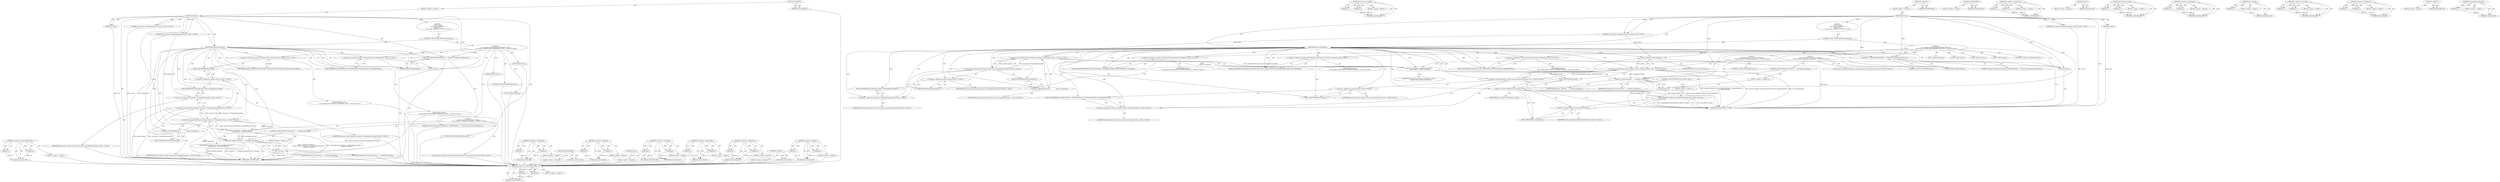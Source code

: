 digraph "SuspendRenderViewHost" {
vulnerable_97 [label=<(METHOD,&lt;operator&gt;.indirectFieldAccess)>];
vulnerable_98 [label=<(PARAM,p1)>];
vulnerable_99 [label=<(PARAM,p2)>];
vulnerable_100 [label=<(BLOCK,&lt;empty&gt;,&lt;empty&gt;)>];
vulnerable_101 [label=<(METHOD_RETURN,ANY)>];
vulnerable_6 [label=<(METHOD,&lt;global&gt;)<SUB>1</SUB>>];
vulnerable_7 [label=<(BLOCK,&lt;empty&gt;,&lt;empty&gt;)<SUB>1</SUB>>];
vulnerable_8 [label=<(METHOD,Observe)<SUB>1</SUB>>];
vulnerable_9 [label=<(PARAM,int type)<SUB>1</SUB>>];
vulnerable_10 [label="<(PARAM,const content::NotificationSource&amp; source)<SUB>2</SUB>>"];
vulnerable_11 [label="<(PARAM,const content::NotificationDetails&amp; details)<SUB>3</SUB>>"];
vulnerable_12 [label="<(BLOCK,{
   switch (type) {
     case chrome::NOTIFICA...,{
   switch (type) {
     case chrome::NOTIFICA...)<SUB>3</SUB>>"];
vulnerable_13 [label=<(CONTROL_STRUCTURE,SWITCH,switch(type))<SUB>4</SUB>>];
vulnerable_14 [label=<(IDENTIFIER,type,switch(type))<SUB>4</SUB>>];
vulnerable_15 [label="<(BLOCK,{
     case chrome::NOTIFICATION_EXTENSION_UNLO...,{
     case chrome::NOTIFICATION_EXTENSION_UNLO...)<SUB>4</SUB>>"];
vulnerable_16 [label=<(JUMP_TARGET,case)<SUB>5</SUB>>];
vulnerable_17 [label="<(&lt;operator&gt;.fieldAccess,chrome::NOTIFICATION_EXTENSION_UNLOADED)<SUB>5</SUB>>"];
vulnerable_18 [label="<(IDENTIFIER,chrome,{
     case chrome::NOTIFICATION_EXTENSION_UNLO...)<SUB>5</SUB>>"];
vulnerable_19 [label=<(FIELD_IDENTIFIER,NOTIFICATION_EXTENSION_UNLOADED,NOTIFICATION_EXTENSION_UNLOADED)<SUB>5</SUB>>];
vulnerable_20 [label="<(BLOCK,{
       const extensions::Extension* unloaded_...,{
       const extensions::Extension* unloaded_...)<SUB>5</SUB>>"];
vulnerable_21 [label="<(LOCAL,const extensions.Extension* unloaded_extension: extensions.Extension*)<SUB>6</SUB>>"];
vulnerable_22 [label="<(&lt;operator&gt;.assignment,* unloaded_extension =
           content::Deta...)<SUB>6</SUB>>"];
vulnerable_23 [label="<(IDENTIFIER,unloaded_extension,* unloaded_extension =
           content::Deta...)<SUB>6</SUB>>"];
vulnerable_24 [label="<(&lt;operator&gt;.greaterThan,content::Details&lt;extensions::UnloadedExtensionI...)<SUB>7</SUB>>"];
vulnerable_25 [label="<(&lt;operator&gt;.lessThan,content::Details&lt;extensions::UnloadedExtensionInfo)<SUB>7</SUB>>"];
vulnerable_26 [label="<(&lt;operator&gt;.fieldAccess,content::Details)<SUB>7</SUB>>"];
vulnerable_27 [label="<(IDENTIFIER,content,content::Details&lt;extensions::UnloadedExtensionInfo)<SUB>7</SUB>>"];
vulnerable_28 [label=<(FIELD_IDENTIFIER,Details,Details)<SUB>7</SUB>>];
vulnerable_29 [label="<(&lt;operator&gt;.fieldAccess,extensions::UnloadedExtensionInfo)<SUB>7</SUB>>"];
vulnerable_30 [label="<(IDENTIFIER,extensions,content::Details&lt;extensions::UnloadedExtensionInfo)<SUB>7</SUB>>"];
vulnerable_31 [label=<(FIELD_IDENTIFIER,UnloadedExtensionInfo,UnloadedExtensionInfo)<SUB>7</SUB>>];
vulnerable_32 [label=<(&lt;operator&gt;.indirectFieldAccess,(
              details)-&gt;extension)<SUB>7</SUB>>];
vulnerable_33 [label="<(IDENTIFIER,details,content::Details&lt;extensions::UnloadedExtensionI...)<SUB>8</SUB>>"];
vulnerable_34 [label=<(FIELD_IDENTIFIER,extension,extension)<SUB>7</SUB>>];
vulnerable_35 [label=<(CONTROL_STRUCTURE,IF,if (extension_ == unloaded_extension))<SUB>9</SUB>>];
vulnerable_36 [label=<(&lt;operator&gt;.equals,extension_ == unloaded_extension)<SUB>9</SUB>>];
vulnerable_37 [label=<(IDENTIFIER,extension_,extension_ == unloaded_extension)<SUB>9</SUB>>];
vulnerable_38 [label=<(IDENTIFIER,unloaded_extension,extension_ == unloaded_extension)<SUB>9</SUB>>];
vulnerable_39 [label=<(BLOCK,&lt;empty&gt;,&lt;empty&gt;)<SUB>10</SUB>>];
vulnerable_40 [label=<(Close,Close())<SUB>10</SUB>>];
vulnerable_41 [label=<(CONTROL_STRUCTURE,BREAK,break;)<SUB>11</SUB>>];
vulnerable_42 [label=<(JUMP_TARGET,case)<SUB>13</SUB>>];
vulnerable_43 [label="<(&lt;operator&gt;.fieldAccess,content::NOTIFICATION_APP_TERMINATING)<SUB>13</SUB>>"];
vulnerable_44 [label="<(IDENTIFIER,content,{
     case chrome::NOTIFICATION_EXTENSION_UNLO...)<SUB>13</SUB>>"];
vulnerable_45 [label=<(FIELD_IDENTIFIER,NOTIFICATION_APP_TERMINATING,NOTIFICATION_APP_TERMINATING)<SUB>13</SUB>>];
vulnerable_46 [label=<(Close,Close())<SUB>14</SUB>>];
vulnerable_47 [label=<(CONTROL_STRUCTURE,BREAK,break;)<SUB>15</SUB>>];
vulnerable_48 [label=<(JUMP_TARGET,default)<SUB>16</SUB>>];
vulnerable_49 [label=<(&lt;operator&gt;.shiftLeft,NOTREACHED() &lt;&lt; &quot;Received unexpected notification&quot;)<SUB>17</SUB>>];
vulnerable_50 [label=<(NOTREACHED,NOTREACHED())<SUB>17</SUB>>];
vulnerable_51 [label=<(LITERAL,&quot;Received unexpected notification&quot;,NOTREACHED() &lt;&lt; &quot;Received unexpected notification&quot;)<SUB>17</SUB>>];
vulnerable_52 [label=<(METHOD_RETURN,void)<SUB>1</SUB>>];
vulnerable_54 [label=<(METHOD_RETURN,ANY)<SUB>1</SUB>>];
vulnerable_82 [label=<(METHOD,&lt;operator&gt;.assignment)>];
vulnerable_83 [label=<(PARAM,p1)>];
vulnerable_84 [label=<(PARAM,p2)>];
vulnerable_85 [label=<(BLOCK,&lt;empty&gt;,&lt;empty&gt;)>];
vulnerable_86 [label=<(METHOD_RETURN,ANY)>];
vulnerable_115 [label=<(METHOD,NOTREACHED)>];
vulnerable_116 [label=<(BLOCK,&lt;empty&gt;,&lt;empty&gt;)>];
vulnerable_117 [label=<(METHOD_RETURN,ANY)>];
vulnerable_110 [label=<(METHOD,&lt;operator&gt;.shiftLeft)>];
vulnerable_111 [label=<(PARAM,p1)>];
vulnerable_112 [label=<(PARAM,p2)>];
vulnerable_113 [label=<(BLOCK,&lt;empty&gt;,&lt;empty&gt;)>];
vulnerable_114 [label=<(METHOD_RETURN,ANY)>];
vulnerable_107 [label=<(METHOD,Close)>];
vulnerable_108 [label=<(BLOCK,&lt;empty&gt;,&lt;empty&gt;)>];
vulnerable_109 [label=<(METHOD_RETURN,ANY)>];
vulnerable_92 [label=<(METHOD,&lt;operator&gt;.lessThan)>];
vulnerable_93 [label=<(PARAM,p1)>];
vulnerable_94 [label=<(PARAM,p2)>];
vulnerable_95 [label=<(BLOCK,&lt;empty&gt;,&lt;empty&gt;)>];
vulnerable_96 [label=<(METHOD_RETURN,ANY)>];
vulnerable_87 [label=<(METHOD,&lt;operator&gt;.greaterThan)>];
vulnerable_88 [label=<(PARAM,p1)>];
vulnerable_89 [label=<(PARAM,p2)>];
vulnerable_90 [label=<(BLOCK,&lt;empty&gt;,&lt;empty&gt;)>];
vulnerable_91 [label=<(METHOD_RETURN,ANY)>];
vulnerable_77 [label=<(METHOD,&lt;operator&gt;.fieldAccess)>];
vulnerable_78 [label=<(PARAM,p1)>];
vulnerable_79 [label=<(PARAM,p2)>];
vulnerable_80 [label=<(BLOCK,&lt;empty&gt;,&lt;empty&gt;)>];
vulnerable_81 [label=<(METHOD_RETURN,ANY)>];
vulnerable_71 [label=<(METHOD,&lt;global&gt;)<SUB>1</SUB>>];
vulnerable_72 [label=<(BLOCK,&lt;empty&gt;,&lt;empty&gt;)>];
vulnerable_73 [label=<(METHOD_RETURN,ANY)>];
vulnerable_102 [label=<(METHOD,&lt;operator&gt;.equals)>];
vulnerable_103 [label=<(PARAM,p1)>];
vulnerable_104 [label=<(PARAM,p2)>];
vulnerable_105 [label=<(BLOCK,&lt;empty&gt;,&lt;empty&gt;)>];
vulnerable_106 [label=<(METHOD_RETURN,ANY)>];
fixed_121 [label=<(METHOD,&lt;operator&gt;.indirectFieldAccess)>];
fixed_122 [label=<(PARAM,p1)>];
fixed_123 [label=<(PARAM,p2)>];
fixed_124 [label=<(BLOCK,&lt;empty&gt;,&lt;empty&gt;)>];
fixed_125 [label=<(METHOD_RETURN,ANY)>];
fixed_143 [label=<(METHOD,&lt;operator&gt;.shiftLeft)>];
fixed_144 [label=<(PARAM,p1)>];
fixed_145 [label=<(PARAM,p2)>];
fixed_146 [label=<(BLOCK,&lt;empty&gt;,&lt;empty&gt;)>];
fixed_147 [label=<(METHOD_RETURN,ANY)>];
fixed_6 [label=<(METHOD,&lt;global&gt;)<SUB>1</SUB>>];
fixed_7 [label=<(BLOCK,&lt;empty&gt;,&lt;empty&gt;)<SUB>1</SUB>>];
fixed_8 [label=<(METHOD,Observe)<SUB>1</SUB>>];
fixed_9 [label=<(PARAM,int type)<SUB>1</SUB>>];
fixed_10 [label="<(PARAM,const content::NotificationSource&amp; source)<SUB>2</SUB>>"];
fixed_11 [label="<(PARAM,const content::NotificationDetails&amp; details)<SUB>3</SUB>>"];
fixed_12 [label="<(BLOCK,{
   switch (type) {
    case content::NOTIFICA...,{
   switch (type) {
    case content::NOTIFICA...)<SUB>3</SUB>>"];
fixed_13 [label=<(CONTROL_STRUCTURE,SWITCH,switch(type))<SUB>4</SUB>>];
fixed_14 [label=<(IDENTIFIER,type,switch(type))<SUB>4</SUB>>];
fixed_15 [label="<(BLOCK,{
    case content::NOTIFICATION_RENDER_VIEW_HO...,{
    case content::NOTIFICATION_RENDER_VIEW_HO...)<SUB>4</SUB>>"];
fixed_16 [label=<(JUMP_TARGET,case)<SUB>5</SUB>>];
fixed_17 [label="<(&lt;operator&gt;.fieldAccess,content::NOTIFICATION_RENDER_VIEW_HOST_CHANGED)<SUB>5</SUB>>"];
fixed_18 [label="<(IDENTIFIER,content,{
    case content::NOTIFICATION_RENDER_VIEW_HO...)<SUB>5</SUB>>"];
fixed_19 [label=<(FIELD_IDENTIFIER,NOTIFICATION_RENDER_VIEW_HOST_CHANGED,NOTIFICATION_RENDER_VIEW_HOST_CHANGED)<SUB>5</SUB>>];
fixed_20 [label="<(BLOCK,{
      // TODO(jeremya): once http://crbug.com...,{
      // TODO(jeremya): once http://crbug.com...)<SUB>5</SUB>>"];
fixed_21 [label="<(&lt;operator&gt;.greaterThan,content::Details&lt;std::pair&lt;RenderViewHost*, Ren...)<SUB>9</SUB>>"];
fixed_22 [label="<(&lt;operator&gt;.lessThan,content::Details&lt;std::pair&lt;RenderViewHost*, Ren...)<SUB>9</SUB>>"];
fixed_23 [label="<(&lt;operator&gt;.fieldAccess,content::Details)<SUB>9</SUB>>"];
fixed_24 [label="<(IDENTIFIER,content,content::Details&lt;std::pair&lt;RenderViewHost*, Ren...)<SUB>9</SUB>>"];
fixed_25 [label=<(FIELD_IDENTIFIER,Details,Details)<SUB>9</SUB>>];
fixed_26 [label="<(&lt;operator&gt;.fieldAccess,std::pair&lt;RenderViewHost*, RenderViewHost*&gt;)<SUB>9</SUB>>"];
fixed_27 [label="<(IDENTIFIER,std,content::Details&lt;std::pair&lt;RenderViewHost*, Ren...)<SUB>9</SUB>>"];
fixed_28 [label=<(FIELD_IDENTIFIER,pair&lt;RenderViewHost*, RenderViewHost*&gt;,pair&lt;RenderViewHost*, RenderViewHost*&gt;)<SUB>9</SUB>>];
fixed_29 [label=<(host_details,host_details(details))<SUB>10</SUB>>];
fixed_30 [label=<(IDENTIFIER,details,host_details(details))<SUB>10</SUB>>];
fixed_31 [label=<(CONTROL_STRUCTURE,IF,if (host_details-&gt;first))<SUB>11</SUB>>];
fixed_32 [label=<(&lt;operator&gt;.indirectFieldAccess,host_details-&gt;first)<SUB>11</SUB>>];
fixed_33 [label=<(IDENTIFIER,host_details,if (host_details-&gt;first))<SUB>11</SUB>>];
fixed_34 [label=<(FIELD_IDENTIFIER,first,first)<SUB>11</SUB>>];
fixed_35 [label=<(BLOCK,&lt;empty&gt;,&lt;empty&gt;)<SUB>12</SUB>>];
fixed_36 [label=<(SuspendRenderViewHost,SuspendRenderViewHost(host_details-&gt;second))<SUB>12</SUB>>];
fixed_37 [label=<(&lt;operator&gt;.indirectFieldAccess,host_details-&gt;second)<SUB>12</SUB>>];
fixed_38 [label=<(IDENTIFIER,host_details,SuspendRenderViewHost(host_details-&gt;second))<SUB>12</SUB>>];
fixed_39 [label=<(FIELD_IDENTIFIER,second,second)<SUB>12</SUB>>];
fixed_40 [label=<(CONTROL_STRUCTURE,BREAK,break;)<SUB>13</SUB>>];
fixed_41 [label=<(JUMP_TARGET,case)<SUB>15</SUB>>];
fixed_42 [label="<(&lt;operator&gt;.fieldAccess,chrome::NOTIFICATION_EXTENSION_UNLOADED)<SUB>15</SUB>>"];
fixed_43 [label="<(IDENTIFIER,chrome,{
    case content::NOTIFICATION_RENDER_VIEW_HO...)<SUB>15</SUB>>"];
fixed_44 [label=<(FIELD_IDENTIFIER,NOTIFICATION_EXTENSION_UNLOADED,NOTIFICATION_EXTENSION_UNLOADED)<SUB>15</SUB>>];
fixed_45 [label="<(BLOCK,{
       const extensions::Extension* unloaded_...,{
       const extensions::Extension* unloaded_...)<SUB>15</SUB>>"];
fixed_46 [label="<(LOCAL,const extensions.Extension* unloaded_extension: extensions.Extension*)<SUB>16</SUB>>"];
fixed_47 [label="<(&lt;operator&gt;.assignment,* unloaded_extension =
           content::Deta...)<SUB>16</SUB>>"];
fixed_48 [label="<(IDENTIFIER,unloaded_extension,* unloaded_extension =
           content::Deta...)<SUB>16</SUB>>"];
fixed_49 [label="<(&lt;operator&gt;.greaterThan,content::Details&lt;extensions::UnloadedExtensionI...)<SUB>17</SUB>>"];
fixed_50 [label="<(&lt;operator&gt;.lessThan,content::Details&lt;extensions::UnloadedExtensionInfo)<SUB>17</SUB>>"];
fixed_51 [label="<(&lt;operator&gt;.fieldAccess,content::Details)<SUB>17</SUB>>"];
fixed_52 [label="<(IDENTIFIER,content,content::Details&lt;extensions::UnloadedExtensionInfo)<SUB>17</SUB>>"];
fixed_53 [label=<(FIELD_IDENTIFIER,Details,Details)<SUB>17</SUB>>];
fixed_54 [label="<(&lt;operator&gt;.fieldAccess,extensions::UnloadedExtensionInfo)<SUB>17</SUB>>"];
fixed_55 [label="<(IDENTIFIER,extensions,content::Details&lt;extensions::UnloadedExtensionInfo)<SUB>17</SUB>>"];
fixed_56 [label=<(FIELD_IDENTIFIER,UnloadedExtensionInfo,UnloadedExtensionInfo)<SUB>17</SUB>>];
fixed_57 [label=<(&lt;operator&gt;.indirectFieldAccess,(
              details)-&gt;extension)<SUB>17</SUB>>];
fixed_58 [label="<(IDENTIFIER,details,content::Details&lt;extensions::UnloadedExtensionI...)<SUB>18</SUB>>"];
fixed_59 [label=<(FIELD_IDENTIFIER,extension,extension)<SUB>17</SUB>>];
fixed_60 [label=<(CONTROL_STRUCTURE,IF,if (extension_ == unloaded_extension))<SUB>19</SUB>>];
fixed_61 [label=<(&lt;operator&gt;.equals,extension_ == unloaded_extension)<SUB>19</SUB>>];
fixed_62 [label=<(IDENTIFIER,extension_,extension_ == unloaded_extension)<SUB>19</SUB>>];
fixed_63 [label=<(IDENTIFIER,unloaded_extension,extension_ == unloaded_extension)<SUB>19</SUB>>];
fixed_64 [label=<(BLOCK,&lt;empty&gt;,&lt;empty&gt;)<SUB>20</SUB>>];
fixed_65 [label=<(Close,Close())<SUB>20</SUB>>];
fixed_66 [label=<(CONTROL_STRUCTURE,BREAK,break;)<SUB>21</SUB>>];
fixed_67 [label=<(JUMP_TARGET,case)<SUB>23</SUB>>];
fixed_68 [label="<(&lt;operator&gt;.fieldAccess,content::NOTIFICATION_APP_TERMINATING)<SUB>23</SUB>>"];
fixed_69 [label="<(IDENTIFIER,content,{
    case content::NOTIFICATION_RENDER_VIEW_HO...)<SUB>23</SUB>>"];
fixed_70 [label=<(FIELD_IDENTIFIER,NOTIFICATION_APP_TERMINATING,NOTIFICATION_APP_TERMINATING)<SUB>23</SUB>>];
fixed_71 [label=<(Close,Close())<SUB>24</SUB>>];
fixed_72 [label=<(CONTROL_STRUCTURE,BREAK,break;)<SUB>25</SUB>>];
fixed_73 [label=<(JUMP_TARGET,default)<SUB>26</SUB>>];
fixed_74 [label=<(&lt;operator&gt;.shiftLeft,NOTREACHED() &lt;&lt; &quot;Received unexpected notification&quot;)<SUB>27</SUB>>];
fixed_75 [label=<(NOTREACHED,NOTREACHED())<SUB>27</SUB>>];
fixed_76 [label=<(LITERAL,&quot;Received unexpected notification&quot;,NOTREACHED() &lt;&lt; &quot;Received unexpected notification&quot;)<SUB>27</SUB>>];
fixed_77 [label=<(METHOD_RETURN,void)<SUB>1</SUB>>];
fixed_79 [label=<(METHOD_RETURN,ANY)<SUB>1</SUB>>];
fixed_148 [label=<(METHOD,NOTREACHED)>];
fixed_149 [label=<(BLOCK,&lt;empty&gt;,&lt;empty&gt;)>];
fixed_150 [label=<(METHOD_RETURN,ANY)>];
fixed_107 [label=<(METHOD,&lt;operator&gt;.greaterThan)>];
fixed_108 [label=<(PARAM,p1)>];
fixed_109 [label=<(PARAM,p2)>];
fixed_110 [label=<(BLOCK,&lt;empty&gt;,&lt;empty&gt;)>];
fixed_111 [label=<(METHOD_RETURN,ANY)>];
fixed_140 [label=<(METHOD,Close)>];
fixed_141 [label=<(BLOCK,&lt;empty&gt;,&lt;empty&gt;)>];
fixed_142 [label=<(METHOD_RETURN,ANY)>];
fixed_135 [label=<(METHOD,&lt;operator&gt;.equals)>];
fixed_136 [label=<(PARAM,p1)>];
fixed_137 [label=<(PARAM,p2)>];
fixed_138 [label=<(BLOCK,&lt;empty&gt;,&lt;empty&gt;)>];
fixed_139 [label=<(METHOD_RETURN,ANY)>];
fixed_130 [label=<(METHOD,&lt;operator&gt;.assignment)>];
fixed_131 [label=<(PARAM,p1)>];
fixed_132 [label=<(PARAM,p2)>];
fixed_133 [label=<(BLOCK,&lt;empty&gt;,&lt;empty&gt;)>];
fixed_134 [label=<(METHOD_RETURN,ANY)>];
fixed_117 [label=<(METHOD,host_details)>];
fixed_118 [label=<(PARAM,p1)>];
fixed_119 [label=<(BLOCK,&lt;empty&gt;,&lt;empty&gt;)>];
fixed_120 [label=<(METHOD_RETURN,ANY)>];
fixed_112 [label=<(METHOD,&lt;operator&gt;.lessThan)>];
fixed_113 [label=<(PARAM,p1)>];
fixed_114 [label=<(PARAM,p2)>];
fixed_115 [label=<(BLOCK,&lt;empty&gt;,&lt;empty&gt;)>];
fixed_116 [label=<(METHOD_RETURN,ANY)>];
fixed_102 [label=<(METHOD,&lt;operator&gt;.fieldAccess)>];
fixed_103 [label=<(PARAM,p1)>];
fixed_104 [label=<(PARAM,p2)>];
fixed_105 [label=<(BLOCK,&lt;empty&gt;,&lt;empty&gt;)>];
fixed_106 [label=<(METHOD_RETURN,ANY)>];
fixed_96 [label=<(METHOD,&lt;global&gt;)<SUB>1</SUB>>];
fixed_97 [label=<(BLOCK,&lt;empty&gt;,&lt;empty&gt;)>];
fixed_98 [label=<(METHOD_RETURN,ANY)>];
fixed_126 [label=<(METHOD,SuspendRenderViewHost)>];
fixed_127 [label=<(PARAM,p1)>];
fixed_128 [label=<(BLOCK,&lt;empty&gt;,&lt;empty&gt;)>];
fixed_129 [label=<(METHOD_RETURN,ANY)>];
vulnerable_97 -> vulnerable_98  [key=0, label="AST: "];
vulnerable_97 -> vulnerable_98  [key=1, label="DDG: "];
vulnerable_97 -> vulnerable_100  [key=0, label="AST: "];
vulnerable_97 -> vulnerable_99  [key=0, label="AST: "];
vulnerable_97 -> vulnerable_99  [key=1, label="DDG: "];
vulnerable_97 -> vulnerable_101  [key=0, label="AST: "];
vulnerable_97 -> vulnerable_101  [key=1, label="CFG: "];
vulnerable_98 -> vulnerable_101  [key=0, label="DDG: p1"];
vulnerable_99 -> vulnerable_101  [key=0, label="DDG: p2"];
vulnerable_100 -> fixed_121  [key=0];
vulnerable_101 -> fixed_121  [key=0];
vulnerable_6 -> vulnerable_7  [key=0, label="AST: "];
vulnerable_6 -> vulnerable_54  [key=0, label="AST: "];
vulnerable_6 -> vulnerable_54  [key=1, label="CFG: "];
vulnerable_7 -> vulnerable_8  [key=0, label="AST: "];
vulnerable_8 -> vulnerable_9  [key=0, label="AST: "];
vulnerable_8 -> vulnerable_9  [key=1, label="DDG: "];
vulnerable_8 -> vulnerable_10  [key=0, label="AST: "];
vulnerable_8 -> vulnerable_10  [key=1, label="DDG: "];
vulnerable_8 -> vulnerable_11  [key=0, label="AST: "];
vulnerable_8 -> vulnerable_11  [key=1, label="DDG: "];
vulnerable_8 -> vulnerable_12  [key=0, label="AST: "];
vulnerable_8 -> vulnerable_52  [key=0, label="AST: "];
vulnerable_8 -> vulnerable_14  [key=0, label="CFG: "];
vulnerable_8 -> vulnerable_14  [key=1, label="DDG: "];
vulnerable_8 -> vulnerable_46  [key=0, label="DDG: "];
vulnerable_8 -> vulnerable_49  [key=0, label="DDG: "];
vulnerable_8 -> vulnerable_36  [key=0, label="DDG: "];
vulnerable_8 -> vulnerable_40  [key=0, label="DDG: "];
vulnerable_9 -> vulnerable_52  [key=0, label="DDG: type"];
vulnerable_10 -> vulnerable_52  [key=0, label="DDG: source"];
vulnerable_11 -> vulnerable_52  [key=0, label="DDG: details"];
vulnerable_11 -> vulnerable_24  [key=0, label="DDG: details"];
vulnerable_12 -> vulnerable_13  [key=0, label="AST: "];
vulnerable_13 -> vulnerable_14  [key=0, label="AST: "];
vulnerable_13 -> vulnerable_15  [key=0, label="AST: "];
vulnerable_14 -> vulnerable_19  [key=0, label="CFG: "];
vulnerable_14 -> vulnerable_19  [key=1, label="CDG: "];
vulnerable_14 -> vulnerable_45  [key=0, label="CFG: "];
vulnerable_14 -> vulnerable_45  [key=1, label="CDG: "];
vulnerable_14 -> vulnerable_50  [key=0, label="CFG: "];
vulnerable_14 -> vulnerable_50  [key=1, label="CDG: "];
vulnerable_14 -> vulnerable_24  [key=0, label="CDG: "];
vulnerable_14 -> vulnerable_17  [key=0, label="CDG: "];
vulnerable_14 -> vulnerable_34  [key=0, label="CDG: "];
vulnerable_14 -> vulnerable_32  [key=0, label="CDG: "];
vulnerable_14 -> vulnerable_49  [key=0, label="CDG: "];
vulnerable_14 -> vulnerable_26  [key=0, label="CDG: "];
vulnerable_14 -> vulnerable_28  [key=0, label="CDG: "];
vulnerable_14 -> vulnerable_36  [key=0, label="CDG: "];
vulnerable_14 -> vulnerable_46  [key=0, label="CDG: "];
vulnerable_14 -> vulnerable_25  [key=0, label="CDG: "];
vulnerable_14 -> vulnerable_22  [key=0, label="CDG: "];
vulnerable_14 -> vulnerable_29  [key=0, label="CDG: "];
vulnerable_14 -> vulnerable_31  [key=0, label="CDG: "];
vulnerable_14 -> vulnerable_43  [key=0, label="CDG: "];
vulnerable_15 -> vulnerable_16  [key=0, label="AST: "];
vulnerable_15 -> vulnerable_17  [key=0, label="AST: "];
vulnerable_15 -> vulnerable_20  [key=0, label="AST: "];
vulnerable_15 -> vulnerable_42  [key=0, label="AST: "];
vulnerable_15 -> vulnerable_43  [key=0, label="AST: "];
vulnerable_15 -> vulnerable_46  [key=0, label="AST: "];
vulnerable_15 -> vulnerable_47  [key=0, label="AST: "];
vulnerable_15 -> vulnerable_48  [key=0, label="AST: "];
vulnerable_15 -> vulnerable_49  [key=0, label="AST: "];
vulnerable_16 -> fixed_121  [key=0];
vulnerable_17 -> vulnerable_18  [key=0, label="AST: "];
vulnerable_17 -> vulnerable_19  [key=0, label="AST: "];
vulnerable_17 -> vulnerable_28  [key=0, label="CFG: "];
vulnerable_18 -> fixed_121  [key=0];
vulnerable_19 -> vulnerable_17  [key=0, label="CFG: "];
vulnerable_20 -> vulnerable_21  [key=0, label="AST: "];
vulnerable_20 -> vulnerable_22  [key=0, label="AST: "];
vulnerable_20 -> vulnerable_35  [key=0, label="AST: "];
vulnerable_20 -> vulnerable_41  [key=0, label="AST: "];
vulnerable_21 -> fixed_121  [key=0];
vulnerable_22 -> vulnerable_23  [key=0, label="AST: "];
vulnerable_22 -> vulnerable_24  [key=0, label="AST: "];
vulnerable_22 -> vulnerable_36  [key=0, label="CFG: "];
vulnerable_22 -> vulnerable_36  [key=1, label="DDG: unloaded_extension"];
vulnerable_22 -> vulnerable_52  [key=0, label="DDG: content::Details&lt;extensions::UnloadedExtensionInfo&gt;(
              details)-&gt;extension"];
vulnerable_22 -> vulnerable_52  [key=1, label="DDG: * unloaded_extension =
           content::Details&lt;extensions::UnloadedExtensionInfo&gt;(
              details)-&gt;extension"];
vulnerable_23 -> fixed_121  [key=0];
vulnerable_24 -> vulnerable_25  [key=0, label="AST: "];
vulnerable_24 -> vulnerable_32  [key=0, label="AST: "];
vulnerable_24 -> vulnerable_22  [key=0, label="CFG: "];
vulnerable_24 -> vulnerable_22  [key=1, label="DDG: content::Details&lt;extensions::UnloadedExtensionInfo"];
vulnerable_24 -> vulnerable_22  [key=2, label="DDG: (
              details)-&gt;extension"];
vulnerable_24 -> vulnerable_52  [key=0, label="DDG: content::Details&lt;extensions::UnloadedExtensionInfo"];
vulnerable_24 -> vulnerable_52  [key=1, label="DDG: (
              details)-&gt;extension"];
vulnerable_25 -> vulnerable_26  [key=0, label="AST: "];
vulnerable_25 -> vulnerable_29  [key=0, label="AST: "];
vulnerable_25 -> vulnerable_34  [key=0, label="CFG: "];
vulnerable_25 -> vulnerable_52  [key=0, label="DDG: content::Details"];
vulnerable_25 -> vulnerable_52  [key=1, label="DDG: extensions::UnloadedExtensionInfo"];
vulnerable_25 -> vulnerable_24  [key=0, label="DDG: content::Details"];
vulnerable_25 -> vulnerable_24  [key=1, label="DDG: extensions::UnloadedExtensionInfo"];
vulnerable_26 -> vulnerable_27  [key=0, label="AST: "];
vulnerable_26 -> vulnerable_28  [key=0, label="AST: "];
vulnerable_26 -> vulnerable_31  [key=0, label="CFG: "];
vulnerable_27 -> fixed_121  [key=0];
vulnerable_28 -> vulnerable_26  [key=0, label="CFG: "];
vulnerable_29 -> vulnerable_30  [key=0, label="AST: "];
vulnerable_29 -> vulnerable_31  [key=0, label="AST: "];
vulnerable_29 -> vulnerable_25  [key=0, label="CFG: "];
vulnerable_30 -> fixed_121  [key=0];
vulnerable_31 -> vulnerable_29  [key=0, label="CFG: "];
vulnerable_32 -> vulnerable_33  [key=0, label="AST: "];
vulnerable_32 -> vulnerable_34  [key=0, label="AST: "];
vulnerable_32 -> vulnerable_24  [key=0, label="CFG: "];
vulnerable_33 -> fixed_121  [key=0];
vulnerable_34 -> vulnerable_32  [key=0, label="CFG: "];
vulnerable_35 -> vulnerable_36  [key=0, label="AST: "];
vulnerable_35 -> vulnerable_39  [key=0, label="AST: "];
vulnerable_36 -> vulnerable_37  [key=0, label="AST: "];
vulnerable_36 -> vulnerable_38  [key=0, label="AST: "];
vulnerable_36 -> vulnerable_40  [key=0, label="CFG: "];
vulnerable_36 -> vulnerable_40  [key=1, label="CDG: "];
vulnerable_36 -> vulnerable_52  [key=0, label="CFG: "];
vulnerable_36 -> vulnerable_52  [key=1, label="DDG: unloaded_extension"];
vulnerable_36 -> vulnerable_52  [key=2, label="DDG: extension_ == unloaded_extension"];
vulnerable_36 -> vulnerable_52  [key=3, label="DDG: extension_"];
vulnerable_37 -> fixed_121  [key=0];
vulnerable_38 -> fixed_121  [key=0];
vulnerable_39 -> vulnerable_40  [key=0, label="AST: "];
vulnerable_40 -> vulnerable_52  [key=0, label="CFG: "];
vulnerable_40 -> vulnerable_52  [key=1, label="DDG: Close()"];
vulnerable_41 -> fixed_121  [key=0];
vulnerable_42 -> fixed_121  [key=0];
vulnerable_43 -> vulnerable_44  [key=0, label="AST: "];
vulnerable_43 -> vulnerable_45  [key=0, label="AST: "];
vulnerable_43 -> vulnerable_46  [key=0, label="CFG: "];
vulnerable_44 -> fixed_121  [key=0];
vulnerable_45 -> vulnerable_43  [key=0, label="CFG: "];
vulnerable_46 -> vulnerable_52  [key=0, label="CFG: "];
vulnerable_47 -> fixed_121  [key=0];
vulnerable_48 -> fixed_121  [key=0];
vulnerable_49 -> vulnerable_50  [key=0, label="AST: "];
vulnerable_49 -> vulnerable_51  [key=0, label="AST: "];
vulnerable_49 -> vulnerable_52  [key=0, label="CFG: "];
vulnerable_50 -> vulnerable_49  [key=0, label="CFG: "];
vulnerable_51 -> fixed_121  [key=0];
vulnerable_52 -> fixed_121  [key=0];
vulnerable_54 -> fixed_121  [key=0];
vulnerable_82 -> vulnerable_83  [key=0, label="AST: "];
vulnerable_82 -> vulnerable_83  [key=1, label="DDG: "];
vulnerable_82 -> vulnerable_85  [key=0, label="AST: "];
vulnerable_82 -> vulnerable_84  [key=0, label="AST: "];
vulnerable_82 -> vulnerable_84  [key=1, label="DDG: "];
vulnerable_82 -> vulnerable_86  [key=0, label="AST: "];
vulnerable_82 -> vulnerable_86  [key=1, label="CFG: "];
vulnerable_83 -> vulnerable_86  [key=0, label="DDG: p1"];
vulnerable_84 -> vulnerable_86  [key=0, label="DDG: p2"];
vulnerable_85 -> fixed_121  [key=0];
vulnerable_86 -> fixed_121  [key=0];
vulnerable_115 -> vulnerable_116  [key=0, label="AST: "];
vulnerable_115 -> vulnerable_117  [key=0, label="AST: "];
vulnerable_115 -> vulnerable_117  [key=1, label="CFG: "];
vulnerable_116 -> fixed_121  [key=0];
vulnerable_117 -> fixed_121  [key=0];
vulnerable_110 -> vulnerable_111  [key=0, label="AST: "];
vulnerable_110 -> vulnerable_111  [key=1, label="DDG: "];
vulnerable_110 -> vulnerable_113  [key=0, label="AST: "];
vulnerable_110 -> vulnerable_112  [key=0, label="AST: "];
vulnerable_110 -> vulnerable_112  [key=1, label="DDG: "];
vulnerable_110 -> vulnerable_114  [key=0, label="AST: "];
vulnerable_110 -> vulnerable_114  [key=1, label="CFG: "];
vulnerable_111 -> vulnerable_114  [key=0, label="DDG: p1"];
vulnerable_112 -> vulnerable_114  [key=0, label="DDG: p2"];
vulnerable_113 -> fixed_121  [key=0];
vulnerable_114 -> fixed_121  [key=0];
vulnerable_107 -> vulnerable_108  [key=0, label="AST: "];
vulnerable_107 -> vulnerable_109  [key=0, label="AST: "];
vulnerable_107 -> vulnerable_109  [key=1, label="CFG: "];
vulnerable_108 -> fixed_121  [key=0];
vulnerable_109 -> fixed_121  [key=0];
vulnerable_92 -> vulnerable_93  [key=0, label="AST: "];
vulnerable_92 -> vulnerable_93  [key=1, label="DDG: "];
vulnerable_92 -> vulnerable_95  [key=0, label="AST: "];
vulnerable_92 -> vulnerable_94  [key=0, label="AST: "];
vulnerable_92 -> vulnerable_94  [key=1, label="DDG: "];
vulnerable_92 -> vulnerable_96  [key=0, label="AST: "];
vulnerable_92 -> vulnerable_96  [key=1, label="CFG: "];
vulnerable_93 -> vulnerable_96  [key=0, label="DDG: p1"];
vulnerable_94 -> vulnerable_96  [key=0, label="DDG: p2"];
vulnerable_95 -> fixed_121  [key=0];
vulnerable_96 -> fixed_121  [key=0];
vulnerable_87 -> vulnerable_88  [key=0, label="AST: "];
vulnerable_87 -> vulnerable_88  [key=1, label="DDG: "];
vulnerable_87 -> vulnerable_90  [key=0, label="AST: "];
vulnerable_87 -> vulnerable_89  [key=0, label="AST: "];
vulnerable_87 -> vulnerable_89  [key=1, label="DDG: "];
vulnerable_87 -> vulnerable_91  [key=0, label="AST: "];
vulnerable_87 -> vulnerable_91  [key=1, label="CFG: "];
vulnerable_88 -> vulnerable_91  [key=0, label="DDG: p1"];
vulnerable_89 -> vulnerable_91  [key=0, label="DDG: p2"];
vulnerable_90 -> fixed_121  [key=0];
vulnerable_91 -> fixed_121  [key=0];
vulnerable_77 -> vulnerable_78  [key=0, label="AST: "];
vulnerable_77 -> vulnerable_78  [key=1, label="DDG: "];
vulnerable_77 -> vulnerable_80  [key=0, label="AST: "];
vulnerable_77 -> vulnerable_79  [key=0, label="AST: "];
vulnerable_77 -> vulnerable_79  [key=1, label="DDG: "];
vulnerable_77 -> vulnerable_81  [key=0, label="AST: "];
vulnerable_77 -> vulnerable_81  [key=1, label="CFG: "];
vulnerable_78 -> vulnerable_81  [key=0, label="DDG: p1"];
vulnerable_79 -> vulnerable_81  [key=0, label="DDG: p2"];
vulnerable_80 -> fixed_121  [key=0];
vulnerable_81 -> fixed_121  [key=0];
vulnerable_71 -> vulnerable_72  [key=0, label="AST: "];
vulnerable_71 -> vulnerable_73  [key=0, label="AST: "];
vulnerable_71 -> vulnerable_73  [key=1, label="CFG: "];
vulnerable_72 -> fixed_121  [key=0];
vulnerable_73 -> fixed_121  [key=0];
vulnerable_102 -> vulnerable_103  [key=0, label="AST: "];
vulnerable_102 -> vulnerable_103  [key=1, label="DDG: "];
vulnerable_102 -> vulnerable_105  [key=0, label="AST: "];
vulnerable_102 -> vulnerable_104  [key=0, label="AST: "];
vulnerable_102 -> vulnerable_104  [key=1, label="DDG: "];
vulnerable_102 -> vulnerable_106  [key=0, label="AST: "];
vulnerable_102 -> vulnerable_106  [key=1, label="CFG: "];
vulnerable_103 -> vulnerable_106  [key=0, label="DDG: p1"];
vulnerable_104 -> vulnerable_106  [key=0, label="DDG: p2"];
vulnerable_105 -> fixed_121  [key=0];
vulnerable_106 -> fixed_121  [key=0];
fixed_121 -> fixed_122  [key=0, label="AST: "];
fixed_121 -> fixed_122  [key=1, label="DDG: "];
fixed_121 -> fixed_124  [key=0, label="AST: "];
fixed_121 -> fixed_123  [key=0, label="AST: "];
fixed_121 -> fixed_123  [key=1, label="DDG: "];
fixed_121 -> fixed_125  [key=0, label="AST: "];
fixed_121 -> fixed_125  [key=1, label="CFG: "];
fixed_122 -> fixed_125  [key=0, label="DDG: p1"];
fixed_123 -> fixed_125  [key=0, label="DDG: p2"];
fixed_143 -> fixed_144  [key=0, label="AST: "];
fixed_143 -> fixed_144  [key=1, label="DDG: "];
fixed_143 -> fixed_146  [key=0, label="AST: "];
fixed_143 -> fixed_145  [key=0, label="AST: "];
fixed_143 -> fixed_145  [key=1, label="DDG: "];
fixed_143 -> fixed_147  [key=0, label="AST: "];
fixed_143 -> fixed_147  [key=1, label="CFG: "];
fixed_144 -> fixed_147  [key=0, label="DDG: p1"];
fixed_145 -> fixed_147  [key=0, label="DDG: p2"];
fixed_6 -> fixed_7  [key=0, label="AST: "];
fixed_6 -> fixed_79  [key=0, label="AST: "];
fixed_6 -> fixed_79  [key=1, label="CFG: "];
fixed_7 -> fixed_8  [key=0, label="AST: "];
fixed_8 -> fixed_9  [key=0, label="AST: "];
fixed_8 -> fixed_9  [key=1, label="DDG: "];
fixed_8 -> fixed_10  [key=0, label="AST: "];
fixed_8 -> fixed_10  [key=1, label="DDG: "];
fixed_8 -> fixed_11  [key=0, label="AST: "];
fixed_8 -> fixed_11  [key=1, label="DDG: "];
fixed_8 -> fixed_12  [key=0, label="AST: "];
fixed_8 -> fixed_77  [key=0, label="AST: "];
fixed_8 -> fixed_14  [key=0, label="CFG: "];
fixed_8 -> fixed_14  [key=1, label="DDG: "];
fixed_8 -> fixed_71  [key=0, label="DDG: "];
fixed_8 -> fixed_74  [key=0, label="DDG: "];
fixed_8 -> fixed_29  [key=0, label="DDG: "];
fixed_8 -> fixed_61  [key=0, label="DDG: "];
fixed_8 -> fixed_65  [key=0, label="DDG: "];
fixed_9 -> fixed_77  [key=0, label="DDG: type"];
fixed_10 -> fixed_77  [key=0, label="DDG: source"];
fixed_11 -> fixed_29  [key=0, label="DDG: details"];
fixed_11 -> fixed_49  [key=0, label="DDG: details"];
fixed_12 -> fixed_13  [key=0, label="AST: "];
fixed_13 -> fixed_14  [key=0, label="AST: "];
fixed_13 -> fixed_15  [key=0, label="AST: "];
fixed_14 -> fixed_19  [key=0, label="CFG: "];
fixed_14 -> fixed_19  [key=1, label="CDG: "];
fixed_14 -> fixed_44  [key=0, label="CFG: "];
fixed_14 -> fixed_44  [key=1, label="CDG: "];
fixed_14 -> fixed_70  [key=0, label="CFG: "];
fixed_14 -> fixed_70  [key=1, label="CDG: "];
fixed_14 -> fixed_75  [key=0, label="CFG: "];
fixed_14 -> fixed_75  [key=1, label="CDG: "];
fixed_14 -> fixed_17  [key=0, label="CDG: "];
fixed_14 -> fixed_47  [key=0, label="CDG: "];
fixed_14 -> fixed_34  [key=0, label="CDG: "];
fixed_14 -> fixed_21  [key=0, label="CDG: "];
fixed_14 -> fixed_32  [key=0, label="CDG: "];
fixed_14 -> fixed_68  [key=0, label="CDG: "];
fixed_14 -> fixed_49  [key=0, label="CDG: "];
fixed_14 -> fixed_26  [key=0, label="CDG: "];
fixed_14 -> fixed_42  [key=0, label="CDG: "];
fixed_14 -> fixed_51  [key=0, label="CDG: "];
fixed_14 -> fixed_57  [key=0, label="CDG: "];
fixed_14 -> fixed_28  [key=0, label="CDG: "];
fixed_14 -> fixed_25  [key=0, label="CDG: "];
fixed_14 -> fixed_56  [key=0, label="CDG: "];
fixed_14 -> fixed_22  [key=0, label="CDG: "];
fixed_14 -> fixed_74  [key=0, label="CDG: "];
fixed_14 -> fixed_29  [key=0, label="CDG: "];
fixed_14 -> fixed_50  [key=0, label="CDG: "];
fixed_14 -> fixed_59  [key=0, label="CDG: "];
fixed_14 -> fixed_54  [key=0, label="CDG: "];
fixed_14 -> fixed_61  [key=0, label="CDG: "];
fixed_14 -> fixed_23  [key=0, label="CDG: "];
fixed_14 -> fixed_71  [key=0, label="CDG: "];
fixed_14 -> fixed_53  [key=0, label="CDG: "];
fixed_15 -> fixed_16  [key=0, label="AST: "];
fixed_15 -> fixed_17  [key=0, label="AST: "];
fixed_15 -> fixed_20  [key=0, label="AST: "];
fixed_15 -> fixed_41  [key=0, label="AST: "];
fixed_15 -> fixed_42  [key=0, label="AST: "];
fixed_15 -> fixed_45  [key=0, label="AST: "];
fixed_15 -> fixed_67  [key=0, label="AST: "];
fixed_15 -> fixed_68  [key=0, label="AST: "];
fixed_15 -> fixed_71  [key=0, label="AST: "];
fixed_15 -> fixed_72  [key=0, label="AST: "];
fixed_15 -> fixed_73  [key=0, label="AST: "];
fixed_15 -> fixed_74  [key=0, label="AST: "];
fixed_17 -> fixed_18  [key=0, label="AST: "];
fixed_17 -> fixed_19  [key=0, label="AST: "];
fixed_17 -> fixed_25  [key=0, label="CFG: "];
fixed_19 -> fixed_17  [key=0, label="CFG: "];
fixed_20 -> fixed_21  [key=0, label="AST: "];
fixed_20 -> fixed_31  [key=0, label="AST: "];
fixed_20 -> fixed_40  [key=0, label="AST: "];
fixed_21 -> fixed_22  [key=0, label="AST: "];
fixed_21 -> fixed_29  [key=0, label="AST: "];
fixed_21 -> fixed_34  [key=0, label="CFG: "];
fixed_21 -> fixed_77  [key=0, label="DDG: content::Details&lt;std::pair&lt;RenderViewHost*, RenderViewHost*&gt;"];
fixed_21 -> fixed_77  [key=1, label="DDG: host_details(details)"];
fixed_21 -> fixed_77  [key=2, label="DDG: content::Details&lt;std::pair&lt;RenderViewHost*, RenderViewHost*&gt; &gt;
          host_details(details)"];
fixed_22 -> fixed_23  [key=0, label="AST: "];
fixed_22 -> fixed_26  [key=0, label="AST: "];
fixed_22 -> fixed_29  [key=0, label="CFG: "];
fixed_22 -> fixed_77  [key=0, label="DDG: content::Details"];
fixed_22 -> fixed_77  [key=1, label="DDG: std::pair&lt;RenderViewHost*, RenderViewHost*&gt;"];
fixed_22 -> fixed_21  [key=0, label="DDG: content::Details"];
fixed_22 -> fixed_21  [key=1, label="DDG: std::pair&lt;RenderViewHost*, RenderViewHost*&gt;"];
fixed_23 -> fixed_24  [key=0, label="AST: "];
fixed_23 -> fixed_25  [key=0, label="AST: "];
fixed_23 -> fixed_28  [key=0, label="CFG: "];
fixed_25 -> fixed_23  [key=0, label="CFG: "];
fixed_26 -> fixed_27  [key=0, label="AST: "];
fixed_26 -> fixed_28  [key=0, label="AST: "];
fixed_26 -> fixed_22  [key=0, label="CFG: "];
fixed_28 -> fixed_26  [key=0, label="CFG: "];
fixed_29 -> fixed_30  [key=0, label="AST: "];
fixed_29 -> fixed_21  [key=0, label="CFG: "];
fixed_29 -> fixed_21  [key=1, label="DDG: details"];
fixed_29 -> fixed_77  [key=0, label="DDG: details"];
fixed_31 -> fixed_32  [key=0, label="AST: "];
fixed_31 -> fixed_35  [key=0, label="AST: "];
fixed_32 -> fixed_33  [key=0, label="AST: "];
fixed_32 -> fixed_34  [key=0, label="AST: "];
fixed_32 -> fixed_39  [key=0, label="CFG: "];
fixed_32 -> fixed_39  [key=1, label="CDG: "];
fixed_32 -> fixed_77  [key=0, label="CFG: "];
fixed_32 -> fixed_37  [key=0, label="CDG: "];
fixed_32 -> fixed_36  [key=0, label="CDG: "];
fixed_34 -> fixed_32  [key=0, label="CFG: "];
fixed_35 -> fixed_36  [key=0, label="AST: "];
fixed_36 -> fixed_37  [key=0, label="AST: "];
fixed_36 -> fixed_77  [key=0, label="CFG: "];
fixed_36 -> fixed_77  [key=1, label="DDG: host_details-&gt;second"];
fixed_36 -> fixed_77  [key=2, label="DDG: SuspendRenderViewHost(host_details-&gt;second)"];
fixed_37 -> fixed_38  [key=0, label="AST: "];
fixed_37 -> fixed_39  [key=0, label="AST: "];
fixed_37 -> fixed_36  [key=0, label="CFG: "];
fixed_39 -> fixed_37  [key=0, label="CFG: "];
fixed_42 -> fixed_43  [key=0, label="AST: "];
fixed_42 -> fixed_44  [key=0, label="AST: "];
fixed_42 -> fixed_53  [key=0, label="CFG: "];
fixed_44 -> fixed_42  [key=0, label="CFG: "];
fixed_45 -> fixed_46  [key=0, label="AST: "];
fixed_45 -> fixed_47  [key=0, label="AST: "];
fixed_45 -> fixed_60  [key=0, label="AST: "];
fixed_45 -> fixed_66  [key=0, label="AST: "];
fixed_47 -> fixed_48  [key=0, label="AST: "];
fixed_47 -> fixed_49  [key=0, label="AST: "];
fixed_47 -> fixed_61  [key=0, label="CFG: "];
fixed_47 -> fixed_61  [key=1, label="DDG: unloaded_extension"];
fixed_49 -> fixed_50  [key=0, label="AST: "];
fixed_49 -> fixed_57  [key=0, label="AST: "];
fixed_49 -> fixed_47  [key=0, label="CFG: "];
fixed_49 -> fixed_47  [key=1, label="DDG: content::Details&lt;extensions::UnloadedExtensionInfo"];
fixed_49 -> fixed_47  [key=2, label="DDG: (
              details)-&gt;extension"];
fixed_50 -> fixed_51  [key=0, label="AST: "];
fixed_50 -> fixed_54  [key=0, label="AST: "];
fixed_50 -> fixed_59  [key=0, label="CFG: "];
fixed_50 -> fixed_49  [key=0, label="DDG: content::Details"];
fixed_50 -> fixed_49  [key=1, label="DDG: extensions::UnloadedExtensionInfo"];
fixed_51 -> fixed_52  [key=0, label="AST: "];
fixed_51 -> fixed_53  [key=0, label="AST: "];
fixed_51 -> fixed_56  [key=0, label="CFG: "];
fixed_53 -> fixed_51  [key=0, label="CFG: "];
fixed_54 -> fixed_55  [key=0, label="AST: "];
fixed_54 -> fixed_56  [key=0, label="AST: "];
fixed_54 -> fixed_50  [key=0, label="CFG: "];
fixed_56 -> fixed_54  [key=0, label="CFG: "];
fixed_57 -> fixed_58  [key=0, label="AST: "];
fixed_57 -> fixed_59  [key=0, label="AST: "];
fixed_57 -> fixed_49  [key=0, label="CFG: "];
fixed_59 -> fixed_57  [key=0, label="CFG: "];
fixed_60 -> fixed_61  [key=0, label="AST: "];
fixed_60 -> fixed_64  [key=0, label="AST: "];
fixed_61 -> fixed_62  [key=0, label="AST: "];
fixed_61 -> fixed_63  [key=0, label="AST: "];
fixed_61 -> fixed_65  [key=0, label="CFG: "];
fixed_61 -> fixed_65  [key=1, label="CDG: "];
fixed_61 -> fixed_77  [key=0, label="CFG: "];
fixed_61 -> fixed_77  [key=1, label="DDG: extension_"];
fixed_64 -> fixed_65  [key=0, label="AST: "];
fixed_65 -> fixed_77  [key=0, label="CFG: "];
fixed_68 -> fixed_69  [key=0, label="AST: "];
fixed_68 -> fixed_70  [key=0, label="AST: "];
fixed_68 -> fixed_71  [key=0, label="CFG: "];
fixed_70 -> fixed_68  [key=0, label="CFG: "];
fixed_71 -> fixed_77  [key=0, label="CFG: "];
fixed_74 -> fixed_75  [key=0, label="AST: "];
fixed_74 -> fixed_76  [key=0, label="AST: "];
fixed_74 -> fixed_77  [key=0, label="CFG: "];
fixed_75 -> fixed_74  [key=0, label="CFG: "];
fixed_148 -> fixed_149  [key=0, label="AST: "];
fixed_148 -> fixed_150  [key=0, label="AST: "];
fixed_148 -> fixed_150  [key=1, label="CFG: "];
fixed_107 -> fixed_108  [key=0, label="AST: "];
fixed_107 -> fixed_108  [key=1, label="DDG: "];
fixed_107 -> fixed_110  [key=0, label="AST: "];
fixed_107 -> fixed_109  [key=0, label="AST: "];
fixed_107 -> fixed_109  [key=1, label="DDG: "];
fixed_107 -> fixed_111  [key=0, label="AST: "];
fixed_107 -> fixed_111  [key=1, label="CFG: "];
fixed_108 -> fixed_111  [key=0, label="DDG: p1"];
fixed_109 -> fixed_111  [key=0, label="DDG: p2"];
fixed_140 -> fixed_141  [key=0, label="AST: "];
fixed_140 -> fixed_142  [key=0, label="AST: "];
fixed_140 -> fixed_142  [key=1, label="CFG: "];
fixed_135 -> fixed_136  [key=0, label="AST: "];
fixed_135 -> fixed_136  [key=1, label="DDG: "];
fixed_135 -> fixed_138  [key=0, label="AST: "];
fixed_135 -> fixed_137  [key=0, label="AST: "];
fixed_135 -> fixed_137  [key=1, label="DDG: "];
fixed_135 -> fixed_139  [key=0, label="AST: "];
fixed_135 -> fixed_139  [key=1, label="CFG: "];
fixed_136 -> fixed_139  [key=0, label="DDG: p1"];
fixed_137 -> fixed_139  [key=0, label="DDG: p2"];
fixed_130 -> fixed_131  [key=0, label="AST: "];
fixed_130 -> fixed_131  [key=1, label="DDG: "];
fixed_130 -> fixed_133  [key=0, label="AST: "];
fixed_130 -> fixed_132  [key=0, label="AST: "];
fixed_130 -> fixed_132  [key=1, label="DDG: "];
fixed_130 -> fixed_134  [key=0, label="AST: "];
fixed_130 -> fixed_134  [key=1, label="CFG: "];
fixed_131 -> fixed_134  [key=0, label="DDG: p1"];
fixed_132 -> fixed_134  [key=0, label="DDG: p2"];
fixed_117 -> fixed_118  [key=0, label="AST: "];
fixed_117 -> fixed_118  [key=1, label="DDG: "];
fixed_117 -> fixed_119  [key=0, label="AST: "];
fixed_117 -> fixed_120  [key=0, label="AST: "];
fixed_117 -> fixed_120  [key=1, label="CFG: "];
fixed_118 -> fixed_120  [key=0, label="DDG: p1"];
fixed_112 -> fixed_113  [key=0, label="AST: "];
fixed_112 -> fixed_113  [key=1, label="DDG: "];
fixed_112 -> fixed_115  [key=0, label="AST: "];
fixed_112 -> fixed_114  [key=0, label="AST: "];
fixed_112 -> fixed_114  [key=1, label="DDG: "];
fixed_112 -> fixed_116  [key=0, label="AST: "];
fixed_112 -> fixed_116  [key=1, label="CFG: "];
fixed_113 -> fixed_116  [key=0, label="DDG: p1"];
fixed_114 -> fixed_116  [key=0, label="DDG: p2"];
fixed_102 -> fixed_103  [key=0, label="AST: "];
fixed_102 -> fixed_103  [key=1, label="DDG: "];
fixed_102 -> fixed_105  [key=0, label="AST: "];
fixed_102 -> fixed_104  [key=0, label="AST: "];
fixed_102 -> fixed_104  [key=1, label="DDG: "];
fixed_102 -> fixed_106  [key=0, label="AST: "];
fixed_102 -> fixed_106  [key=1, label="CFG: "];
fixed_103 -> fixed_106  [key=0, label="DDG: p1"];
fixed_104 -> fixed_106  [key=0, label="DDG: p2"];
fixed_96 -> fixed_97  [key=0, label="AST: "];
fixed_96 -> fixed_98  [key=0, label="AST: "];
fixed_96 -> fixed_98  [key=1, label="CFG: "];
fixed_126 -> fixed_127  [key=0, label="AST: "];
fixed_126 -> fixed_127  [key=1, label="DDG: "];
fixed_126 -> fixed_128  [key=0, label="AST: "];
fixed_126 -> fixed_129  [key=0, label="AST: "];
fixed_126 -> fixed_129  [key=1, label="CFG: "];
fixed_127 -> fixed_129  [key=0, label="DDG: p1"];
}
